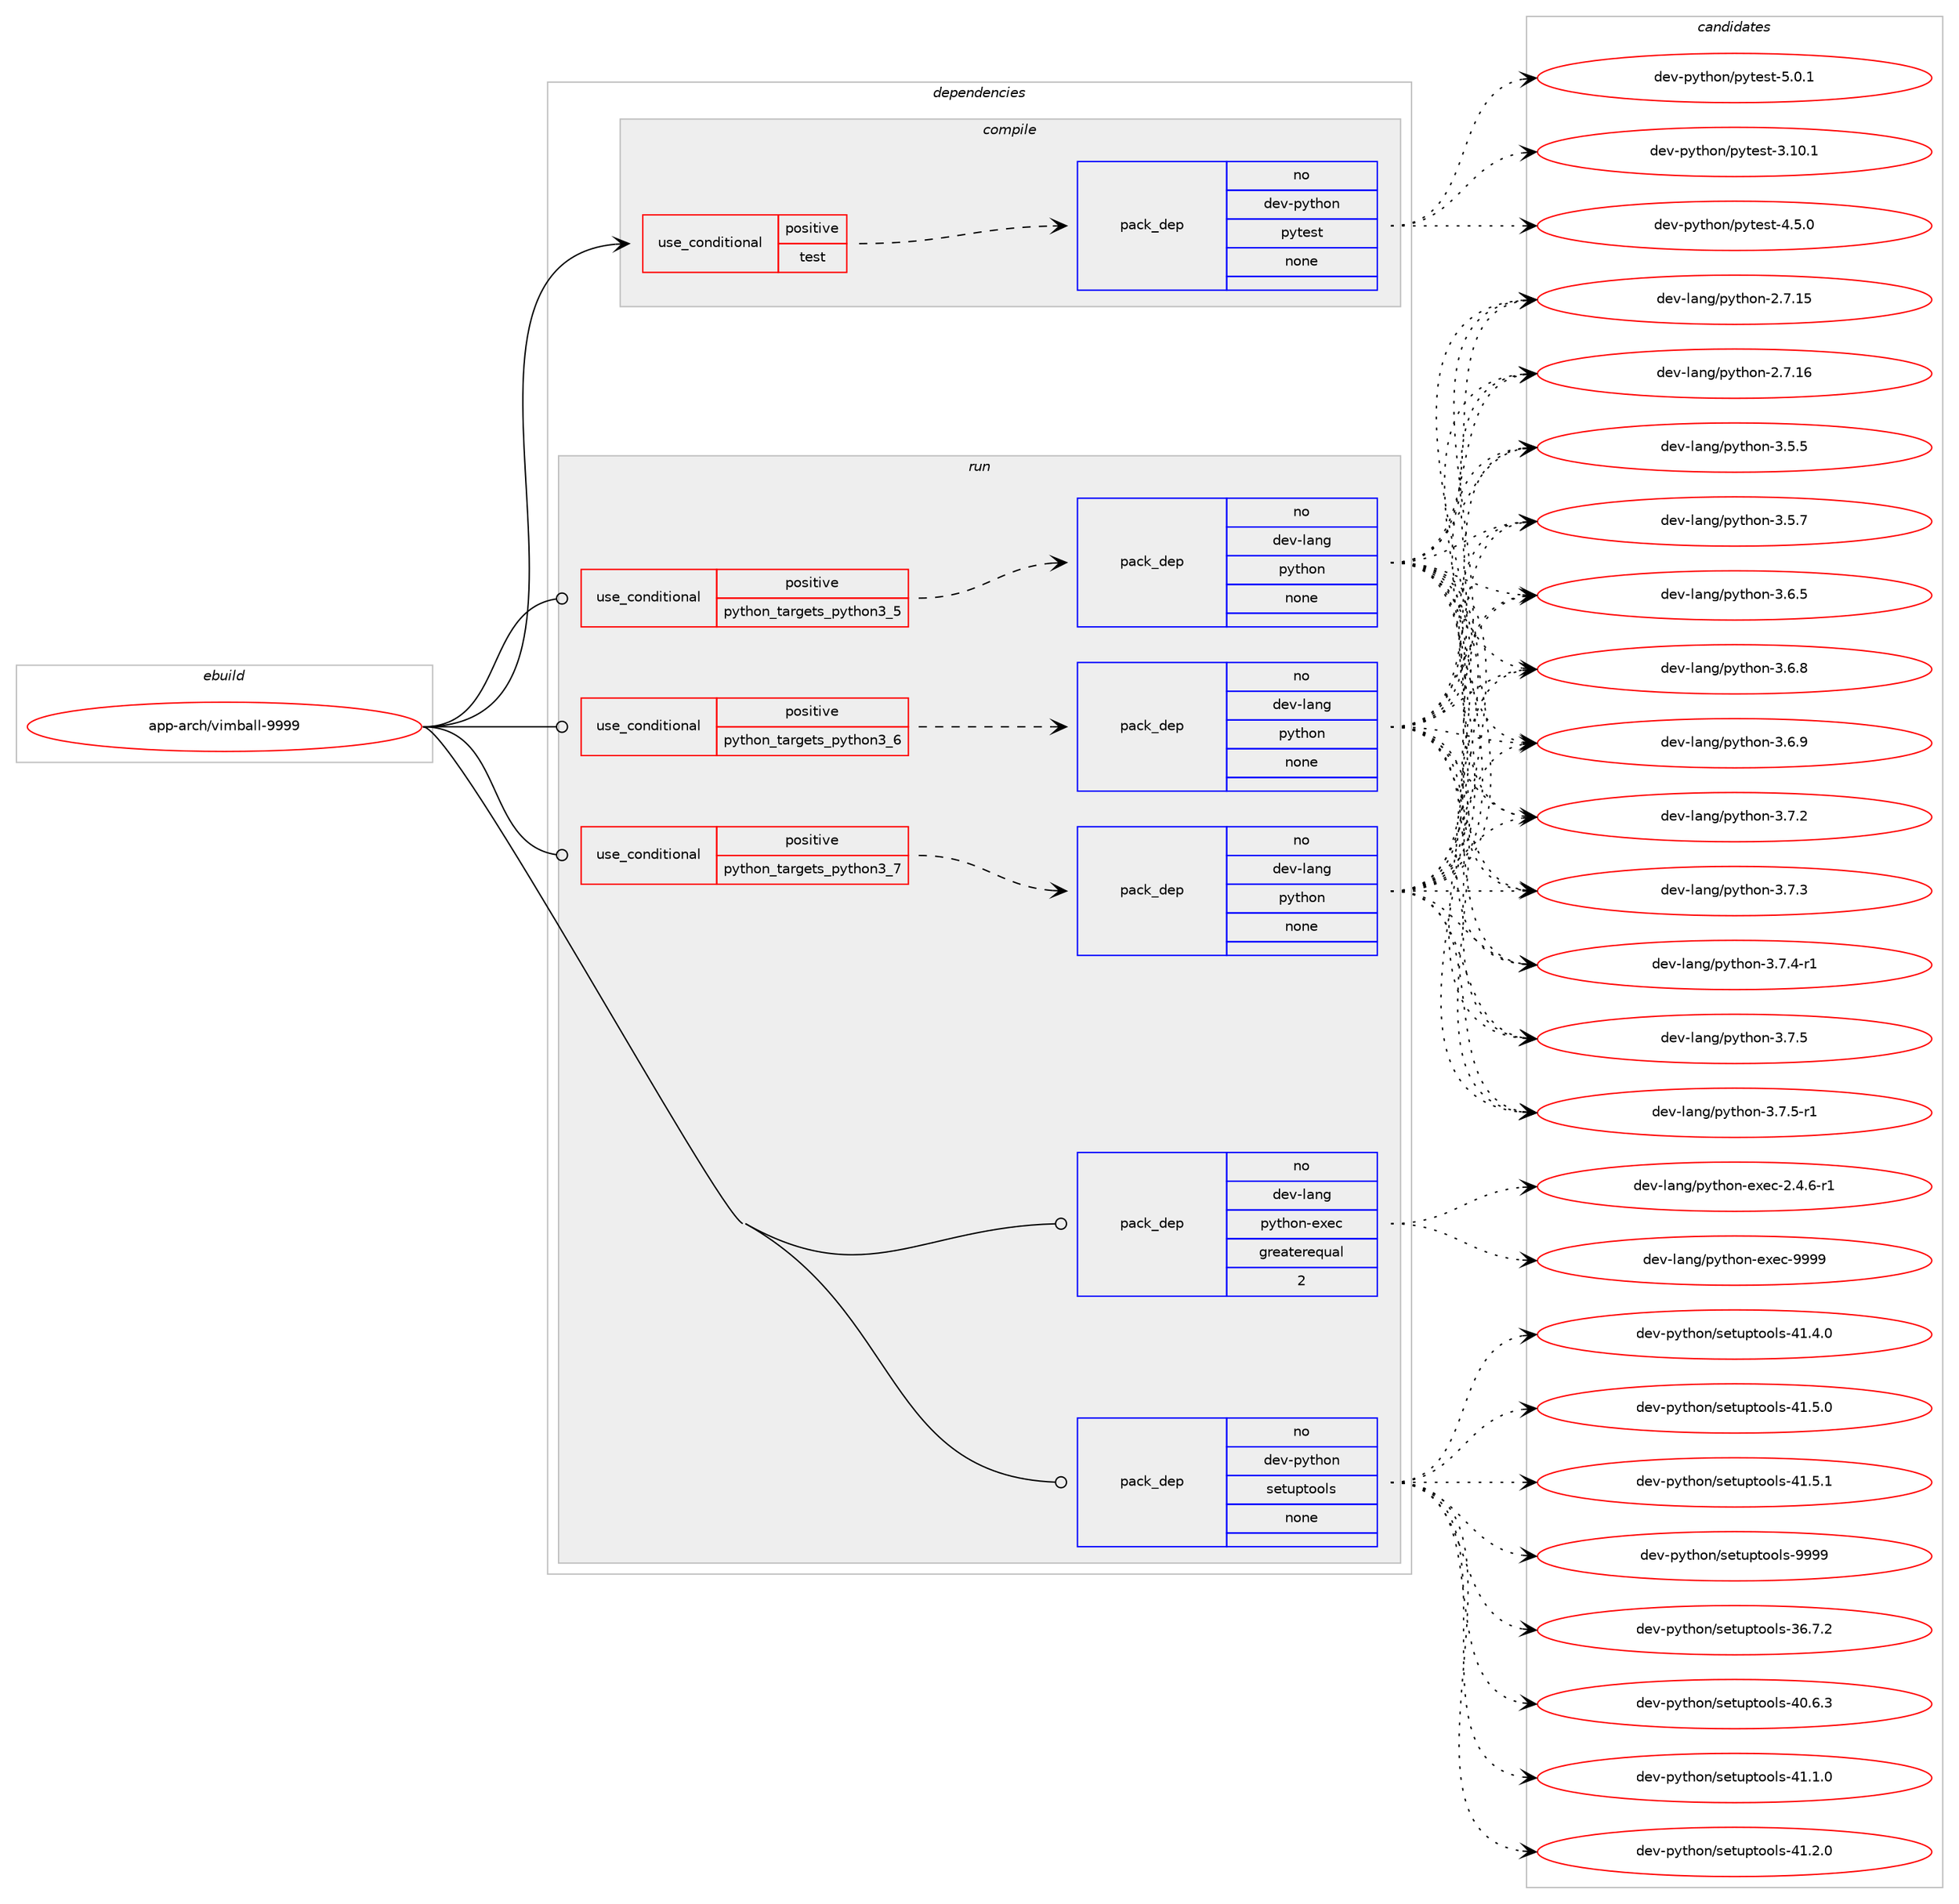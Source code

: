 digraph prolog {

# *************
# Graph options
# *************

newrank=true;
concentrate=true;
compound=true;
graph [rankdir=LR,fontname=Helvetica,fontsize=10,ranksep=1.5];#, ranksep=2.5, nodesep=0.2];
edge  [arrowhead=vee];
node  [fontname=Helvetica,fontsize=10];

# **********
# The ebuild
# **********

subgraph cluster_leftcol {
color=gray;
rank=same;
label=<<i>ebuild</i>>;
id [label="app-arch/vimball-9999", color=red, width=4, href="../app-arch/vimball-9999.svg"];
}

# ****************
# The dependencies
# ****************

subgraph cluster_midcol {
color=gray;
label=<<i>dependencies</i>>;
subgraph cluster_compile {
fillcolor="#eeeeee";
style=filled;
label=<<i>compile</i>>;
subgraph cond112809 {
dependency473114 [label=<<TABLE BORDER="0" CELLBORDER="1" CELLSPACING="0" CELLPADDING="4"><TR><TD ROWSPAN="3" CELLPADDING="10">use_conditional</TD></TR><TR><TD>positive</TD></TR><TR><TD>test</TD></TR></TABLE>>, shape=none, color=red];
subgraph pack351714 {
dependency473115 [label=<<TABLE BORDER="0" CELLBORDER="1" CELLSPACING="0" CELLPADDING="4" WIDTH="220"><TR><TD ROWSPAN="6" CELLPADDING="30">pack_dep</TD></TR><TR><TD WIDTH="110">no</TD></TR><TR><TD>dev-python</TD></TR><TR><TD>pytest</TD></TR><TR><TD>none</TD></TR><TR><TD></TD></TR></TABLE>>, shape=none, color=blue];
}
dependency473114:e -> dependency473115:w [weight=20,style="dashed",arrowhead="vee"];
}
id:e -> dependency473114:w [weight=20,style="solid",arrowhead="vee"];
}
subgraph cluster_compileandrun {
fillcolor="#eeeeee";
style=filled;
label=<<i>compile and run</i>>;
}
subgraph cluster_run {
fillcolor="#eeeeee";
style=filled;
label=<<i>run</i>>;
subgraph cond112810 {
dependency473116 [label=<<TABLE BORDER="0" CELLBORDER="1" CELLSPACING="0" CELLPADDING="4"><TR><TD ROWSPAN="3" CELLPADDING="10">use_conditional</TD></TR><TR><TD>positive</TD></TR><TR><TD>python_targets_python3_5</TD></TR></TABLE>>, shape=none, color=red];
subgraph pack351715 {
dependency473117 [label=<<TABLE BORDER="0" CELLBORDER="1" CELLSPACING="0" CELLPADDING="4" WIDTH="220"><TR><TD ROWSPAN="6" CELLPADDING="30">pack_dep</TD></TR><TR><TD WIDTH="110">no</TD></TR><TR><TD>dev-lang</TD></TR><TR><TD>python</TD></TR><TR><TD>none</TD></TR><TR><TD></TD></TR></TABLE>>, shape=none, color=blue];
}
dependency473116:e -> dependency473117:w [weight=20,style="dashed",arrowhead="vee"];
}
id:e -> dependency473116:w [weight=20,style="solid",arrowhead="odot"];
subgraph cond112811 {
dependency473118 [label=<<TABLE BORDER="0" CELLBORDER="1" CELLSPACING="0" CELLPADDING="4"><TR><TD ROWSPAN="3" CELLPADDING="10">use_conditional</TD></TR><TR><TD>positive</TD></TR><TR><TD>python_targets_python3_6</TD></TR></TABLE>>, shape=none, color=red];
subgraph pack351716 {
dependency473119 [label=<<TABLE BORDER="0" CELLBORDER="1" CELLSPACING="0" CELLPADDING="4" WIDTH="220"><TR><TD ROWSPAN="6" CELLPADDING="30">pack_dep</TD></TR><TR><TD WIDTH="110">no</TD></TR><TR><TD>dev-lang</TD></TR><TR><TD>python</TD></TR><TR><TD>none</TD></TR><TR><TD></TD></TR></TABLE>>, shape=none, color=blue];
}
dependency473118:e -> dependency473119:w [weight=20,style="dashed",arrowhead="vee"];
}
id:e -> dependency473118:w [weight=20,style="solid",arrowhead="odot"];
subgraph cond112812 {
dependency473120 [label=<<TABLE BORDER="0" CELLBORDER="1" CELLSPACING="0" CELLPADDING="4"><TR><TD ROWSPAN="3" CELLPADDING="10">use_conditional</TD></TR><TR><TD>positive</TD></TR><TR><TD>python_targets_python3_7</TD></TR></TABLE>>, shape=none, color=red];
subgraph pack351717 {
dependency473121 [label=<<TABLE BORDER="0" CELLBORDER="1" CELLSPACING="0" CELLPADDING="4" WIDTH="220"><TR><TD ROWSPAN="6" CELLPADDING="30">pack_dep</TD></TR><TR><TD WIDTH="110">no</TD></TR><TR><TD>dev-lang</TD></TR><TR><TD>python</TD></TR><TR><TD>none</TD></TR><TR><TD></TD></TR></TABLE>>, shape=none, color=blue];
}
dependency473120:e -> dependency473121:w [weight=20,style="dashed",arrowhead="vee"];
}
id:e -> dependency473120:w [weight=20,style="solid",arrowhead="odot"];
subgraph pack351718 {
dependency473122 [label=<<TABLE BORDER="0" CELLBORDER="1" CELLSPACING="0" CELLPADDING="4" WIDTH="220"><TR><TD ROWSPAN="6" CELLPADDING="30">pack_dep</TD></TR><TR><TD WIDTH="110">no</TD></TR><TR><TD>dev-lang</TD></TR><TR><TD>python-exec</TD></TR><TR><TD>greaterequal</TD></TR><TR><TD>2</TD></TR></TABLE>>, shape=none, color=blue];
}
id:e -> dependency473122:w [weight=20,style="solid",arrowhead="odot"];
subgraph pack351719 {
dependency473123 [label=<<TABLE BORDER="0" CELLBORDER="1" CELLSPACING="0" CELLPADDING="4" WIDTH="220"><TR><TD ROWSPAN="6" CELLPADDING="30">pack_dep</TD></TR><TR><TD WIDTH="110">no</TD></TR><TR><TD>dev-python</TD></TR><TR><TD>setuptools</TD></TR><TR><TD>none</TD></TR><TR><TD></TD></TR></TABLE>>, shape=none, color=blue];
}
id:e -> dependency473123:w [weight=20,style="solid",arrowhead="odot"];
}
}

# **************
# The candidates
# **************

subgraph cluster_choices {
rank=same;
color=gray;
label=<<i>candidates</i>>;

subgraph choice351714 {
color=black;
nodesep=1;
choice100101118451121211161041111104711212111610111511645514649484649 [label="dev-python/pytest-3.10.1", color=red, width=4,href="../dev-python/pytest-3.10.1.svg"];
choice1001011184511212111610411111047112121116101115116455246534648 [label="dev-python/pytest-4.5.0", color=red, width=4,href="../dev-python/pytest-4.5.0.svg"];
choice1001011184511212111610411111047112121116101115116455346484649 [label="dev-python/pytest-5.0.1", color=red, width=4,href="../dev-python/pytest-5.0.1.svg"];
dependency473115:e -> choice100101118451121211161041111104711212111610111511645514649484649:w [style=dotted,weight="100"];
dependency473115:e -> choice1001011184511212111610411111047112121116101115116455246534648:w [style=dotted,weight="100"];
dependency473115:e -> choice1001011184511212111610411111047112121116101115116455346484649:w [style=dotted,weight="100"];
}
subgraph choice351715 {
color=black;
nodesep=1;
choice10010111845108971101034711212111610411111045504655464953 [label="dev-lang/python-2.7.15", color=red, width=4,href="../dev-lang/python-2.7.15.svg"];
choice10010111845108971101034711212111610411111045504655464954 [label="dev-lang/python-2.7.16", color=red, width=4,href="../dev-lang/python-2.7.16.svg"];
choice100101118451089711010347112121116104111110455146534653 [label="dev-lang/python-3.5.5", color=red, width=4,href="../dev-lang/python-3.5.5.svg"];
choice100101118451089711010347112121116104111110455146534655 [label="dev-lang/python-3.5.7", color=red, width=4,href="../dev-lang/python-3.5.7.svg"];
choice100101118451089711010347112121116104111110455146544653 [label="dev-lang/python-3.6.5", color=red, width=4,href="../dev-lang/python-3.6.5.svg"];
choice100101118451089711010347112121116104111110455146544656 [label="dev-lang/python-3.6.8", color=red, width=4,href="../dev-lang/python-3.6.8.svg"];
choice100101118451089711010347112121116104111110455146544657 [label="dev-lang/python-3.6.9", color=red, width=4,href="../dev-lang/python-3.6.9.svg"];
choice100101118451089711010347112121116104111110455146554650 [label="dev-lang/python-3.7.2", color=red, width=4,href="../dev-lang/python-3.7.2.svg"];
choice100101118451089711010347112121116104111110455146554651 [label="dev-lang/python-3.7.3", color=red, width=4,href="../dev-lang/python-3.7.3.svg"];
choice1001011184510897110103471121211161041111104551465546524511449 [label="dev-lang/python-3.7.4-r1", color=red, width=4,href="../dev-lang/python-3.7.4-r1.svg"];
choice100101118451089711010347112121116104111110455146554653 [label="dev-lang/python-3.7.5", color=red, width=4,href="../dev-lang/python-3.7.5.svg"];
choice1001011184510897110103471121211161041111104551465546534511449 [label="dev-lang/python-3.7.5-r1", color=red, width=4,href="../dev-lang/python-3.7.5-r1.svg"];
dependency473117:e -> choice10010111845108971101034711212111610411111045504655464953:w [style=dotted,weight="100"];
dependency473117:e -> choice10010111845108971101034711212111610411111045504655464954:w [style=dotted,weight="100"];
dependency473117:e -> choice100101118451089711010347112121116104111110455146534653:w [style=dotted,weight="100"];
dependency473117:e -> choice100101118451089711010347112121116104111110455146534655:w [style=dotted,weight="100"];
dependency473117:e -> choice100101118451089711010347112121116104111110455146544653:w [style=dotted,weight="100"];
dependency473117:e -> choice100101118451089711010347112121116104111110455146544656:w [style=dotted,weight="100"];
dependency473117:e -> choice100101118451089711010347112121116104111110455146544657:w [style=dotted,weight="100"];
dependency473117:e -> choice100101118451089711010347112121116104111110455146554650:w [style=dotted,weight="100"];
dependency473117:e -> choice100101118451089711010347112121116104111110455146554651:w [style=dotted,weight="100"];
dependency473117:e -> choice1001011184510897110103471121211161041111104551465546524511449:w [style=dotted,weight="100"];
dependency473117:e -> choice100101118451089711010347112121116104111110455146554653:w [style=dotted,weight="100"];
dependency473117:e -> choice1001011184510897110103471121211161041111104551465546534511449:w [style=dotted,weight="100"];
}
subgraph choice351716 {
color=black;
nodesep=1;
choice10010111845108971101034711212111610411111045504655464953 [label="dev-lang/python-2.7.15", color=red, width=4,href="../dev-lang/python-2.7.15.svg"];
choice10010111845108971101034711212111610411111045504655464954 [label="dev-lang/python-2.7.16", color=red, width=4,href="../dev-lang/python-2.7.16.svg"];
choice100101118451089711010347112121116104111110455146534653 [label="dev-lang/python-3.5.5", color=red, width=4,href="../dev-lang/python-3.5.5.svg"];
choice100101118451089711010347112121116104111110455146534655 [label="dev-lang/python-3.5.7", color=red, width=4,href="../dev-lang/python-3.5.7.svg"];
choice100101118451089711010347112121116104111110455146544653 [label="dev-lang/python-3.6.5", color=red, width=4,href="../dev-lang/python-3.6.5.svg"];
choice100101118451089711010347112121116104111110455146544656 [label="dev-lang/python-3.6.8", color=red, width=4,href="../dev-lang/python-3.6.8.svg"];
choice100101118451089711010347112121116104111110455146544657 [label="dev-lang/python-3.6.9", color=red, width=4,href="../dev-lang/python-3.6.9.svg"];
choice100101118451089711010347112121116104111110455146554650 [label="dev-lang/python-3.7.2", color=red, width=4,href="../dev-lang/python-3.7.2.svg"];
choice100101118451089711010347112121116104111110455146554651 [label="dev-lang/python-3.7.3", color=red, width=4,href="../dev-lang/python-3.7.3.svg"];
choice1001011184510897110103471121211161041111104551465546524511449 [label="dev-lang/python-3.7.4-r1", color=red, width=4,href="../dev-lang/python-3.7.4-r1.svg"];
choice100101118451089711010347112121116104111110455146554653 [label="dev-lang/python-3.7.5", color=red, width=4,href="../dev-lang/python-3.7.5.svg"];
choice1001011184510897110103471121211161041111104551465546534511449 [label="dev-lang/python-3.7.5-r1", color=red, width=4,href="../dev-lang/python-3.7.5-r1.svg"];
dependency473119:e -> choice10010111845108971101034711212111610411111045504655464953:w [style=dotted,weight="100"];
dependency473119:e -> choice10010111845108971101034711212111610411111045504655464954:w [style=dotted,weight="100"];
dependency473119:e -> choice100101118451089711010347112121116104111110455146534653:w [style=dotted,weight="100"];
dependency473119:e -> choice100101118451089711010347112121116104111110455146534655:w [style=dotted,weight="100"];
dependency473119:e -> choice100101118451089711010347112121116104111110455146544653:w [style=dotted,weight="100"];
dependency473119:e -> choice100101118451089711010347112121116104111110455146544656:w [style=dotted,weight="100"];
dependency473119:e -> choice100101118451089711010347112121116104111110455146544657:w [style=dotted,weight="100"];
dependency473119:e -> choice100101118451089711010347112121116104111110455146554650:w [style=dotted,weight="100"];
dependency473119:e -> choice100101118451089711010347112121116104111110455146554651:w [style=dotted,weight="100"];
dependency473119:e -> choice1001011184510897110103471121211161041111104551465546524511449:w [style=dotted,weight="100"];
dependency473119:e -> choice100101118451089711010347112121116104111110455146554653:w [style=dotted,weight="100"];
dependency473119:e -> choice1001011184510897110103471121211161041111104551465546534511449:w [style=dotted,weight="100"];
}
subgraph choice351717 {
color=black;
nodesep=1;
choice10010111845108971101034711212111610411111045504655464953 [label="dev-lang/python-2.7.15", color=red, width=4,href="../dev-lang/python-2.7.15.svg"];
choice10010111845108971101034711212111610411111045504655464954 [label="dev-lang/python-2.7.16", color=red, width=4,href="../dev-lang/python-2.7.16.svg"];
choice100101118451089711010347112121116104111110455146534653 [label="dev-lang/python-3.5.5", color=red, width=4,href="../dev-lang/python-3.5.5.svg"];
choice100101118451089711010347112121116104111110455146534655 [label="dev-lang/python-3.5.7", color=red, width=4,href="../dev-lang/python-3.5.7.svg"];
choice100101118451089711010347112121116104111110455146544653 [label="dev-lang/python-3.6.5", color=red, width=4,href="../dev-lang/python-3.6.5.svg"];
choice100101118451089711010347112121116104111110455146544656 [label="dev-lang/python-3.6.8", color=red, width=4,href="../dev-lang/python-3.6.8.svg"];
choice100101118451089711010347112121116104111110455146544657 [label="dev-lang/python-3.6.9", color=red, width=4,href="../dev-lang/python-3.6.9.svg"];
choice100101118451089711010347112121116104111110455146554650 [label="dev-lang/python-3.7.2", color=red, width=4,href="../dev-lang/python-3.7.2.svg"];
choice100101118451089711010347112121116104111110455146554651 [label="dev-lang/python-3.7.3", color=red, width=4,href="../dev-lang/python-3.7.3.svg"];
choice1001011184510897110103471121211161041111104551465546524511449 [label="dev-lang/python-3.7.4-r1", color=red, width=4,href="../dev-lang/python-3.7.4-r1.svg"];
choice100101118451089711010347112121116104111110455146554653 [label="dev-lang/python-3.7.5", color=red, width=4,href="../dev-lang/python-3.7.5.svg"];
choice1001011184510897110103471121211161041111104551465546534511449 [label="dev-lang/python-3.7.5-r1", color=red, width=4,href="../dev-lang/python-3.7.5-r1.svg"];
dependency473121:e -> choice10010111845108971101034711212111610411111045504655464953:w [style=dotted,weight="100"];
dependency473121:e -> choice10010111845108971101034711212111610411111045504655464954:w [style=dotted,weight="100"];
dependency473121:e -> choice100101118451089711010347112121116104111110455146534653:w [style=dotted,weight="100"];
dependency473121:e -> choice100101118451089711010347112121116104111110455146534655:w [style=dotted,weight="100"];
dependency473121:e -> choice100101118451089711010347112121116104111110455146544653:w [style=dotted,weight="100"];
dependency473121:e -> choice100101118451089711010347112121116104111110455146544656:w [style=dotted,weight="100"];
dependency473121:e -> choice100101118451089711010347112121116104111110455146544657:w [style=dotted,weight="100"];
dependency473121:e -> choice100101118451089711010347112121116104111110455146554650:w [style=dotted,weight="100"];
dependency473121:e -> choice100101118451089711010347112121116104111110455146554651:w [style=dotted,weight="100"];
dependency473121:e -> choice1001011184510897110103471121211161041111104551465546524511449:w [style=dotted,weight="100"];
dependency473121:e -> choice100101118451089711010347112121116104111110455146554653:w [style=dotted,weight="100"];
dependency473121:e -> choice1001011184510897110103471121211161041111104551465546534511449:w [style=dotted,weight="100"];
}
subgraph choice351718 {
color=black;
nodesep=1;
choice10010111845108971101034711212111610411111045101120101994550465246544511449 [label="dev-lang/python-exec-2.4.6-r1", color=red, width=4,href="../dev-lang/python-exec-2.4.6-r1.svg"];
choice10010111845108971101034711212111610411111045101120101994557575757 [label="dev-lang/python-exec-9999", color=red, width=4,href="../dev-lang/python-exec-9999.svg"];
dependency473122:e -> choice10010111845108971101034711212111610411111045101120101994550465246544511449:w [style=dotted,weight="100"];
dependency473122:e -> choice10010111845108971101034711212111610411111045101120101994557575757:w [style=dotted,weight="100"];
}
subgraph choice351719 {
color=black;
nodesep=1;
choice100101118451121211161041111104711510111611711211611111110811545515446554650 [label="dev-python/setuptools-36.7.2", color=red, width=4,href="../dev-python/setuptools-36.7.2.svg"];
choice100101118451121211161041111104711510111611711211611111110811545524846544651 [label="dev-python/setuptools-40.6.3", color=red, width=4,href="../dev-python/setuptools-40.6.3.svg"];
choice100101118451121211161041111104711510111611711211611111110811545524946494648 [label="dev-python/setuptools-41.1.0", color=red, width=4,href="../dev-python/setuptools-41.1.0.svg"];
choice100101118451121211161041111104711510111611711211611111110811545524946504648 [label="dev-python/setuptools-41.2.0", color=red, width=4,href="../dev-python/setuptools-41.2.0.svg"];
choice100101118451121211161041111104711510111611711211611111110811545524946524648 [label="dev-python/setuptools-41.4.0", color=red, width=4,href="../dev-python/setuptools-41.4.0.svg"];
choice100101118451121211161041111104711510111611711211611111110811545524946534648 [label="dev-python/setuptools-41.5.0", color=red, width=4,href="../dev-python/setuptools-41.5.0.svg"];
choice100101118451121211161041111104711510111611711211611111110811545524946534649 [label="dev-python/setuptools-41.5.1", color=red, width=4,href="../dev-python/setuptools-41.5.1.svg"];
choice10010111845112121116104111110471151011161171121161111111081154557575757 [label="dev-python/setuptools-9999", color=red, width=4,href="../dev-python/setuptools-9999.svg"];
dependency473123:e -> choice100101118451121211161041111104711510111611711211611111110811545515446554650:w [style=dotted,weight="100"];
dependency473123:e -> choice100101118451121211161041111104711510111611711211611111110811545524846544651:w [style=dotted,weight="100"];
dependency473123:e -> choice100101118451121211161041111104711510111611711211611111110811545524946494648:w [style=dotted,weight="100"];
dependency473123:e -> choice100101118451121211161041111104711510111611711211611111110811545524946504648:w [style=dotted,weight="100"];
dependency473123:e -> choice100101118451121211161041111104711510111611711211611111110811545524946524648:w [style=dotted,weight="100"];
dependency473123:e -> choice100101118451121211161041111104711510111611711211611111110811545524946534648:w [style=dotted,weight="100"];
dependency473123:e -> choice100101118451121211161041111104711510111611711211611111110811545524946534649:w [style=dotted,weight="100"];
dependency473123:e -> choice10010111845112121116104111110471151011161171121161111111081154557575757:w [style=dotted,weight="100"];
}
}

}
